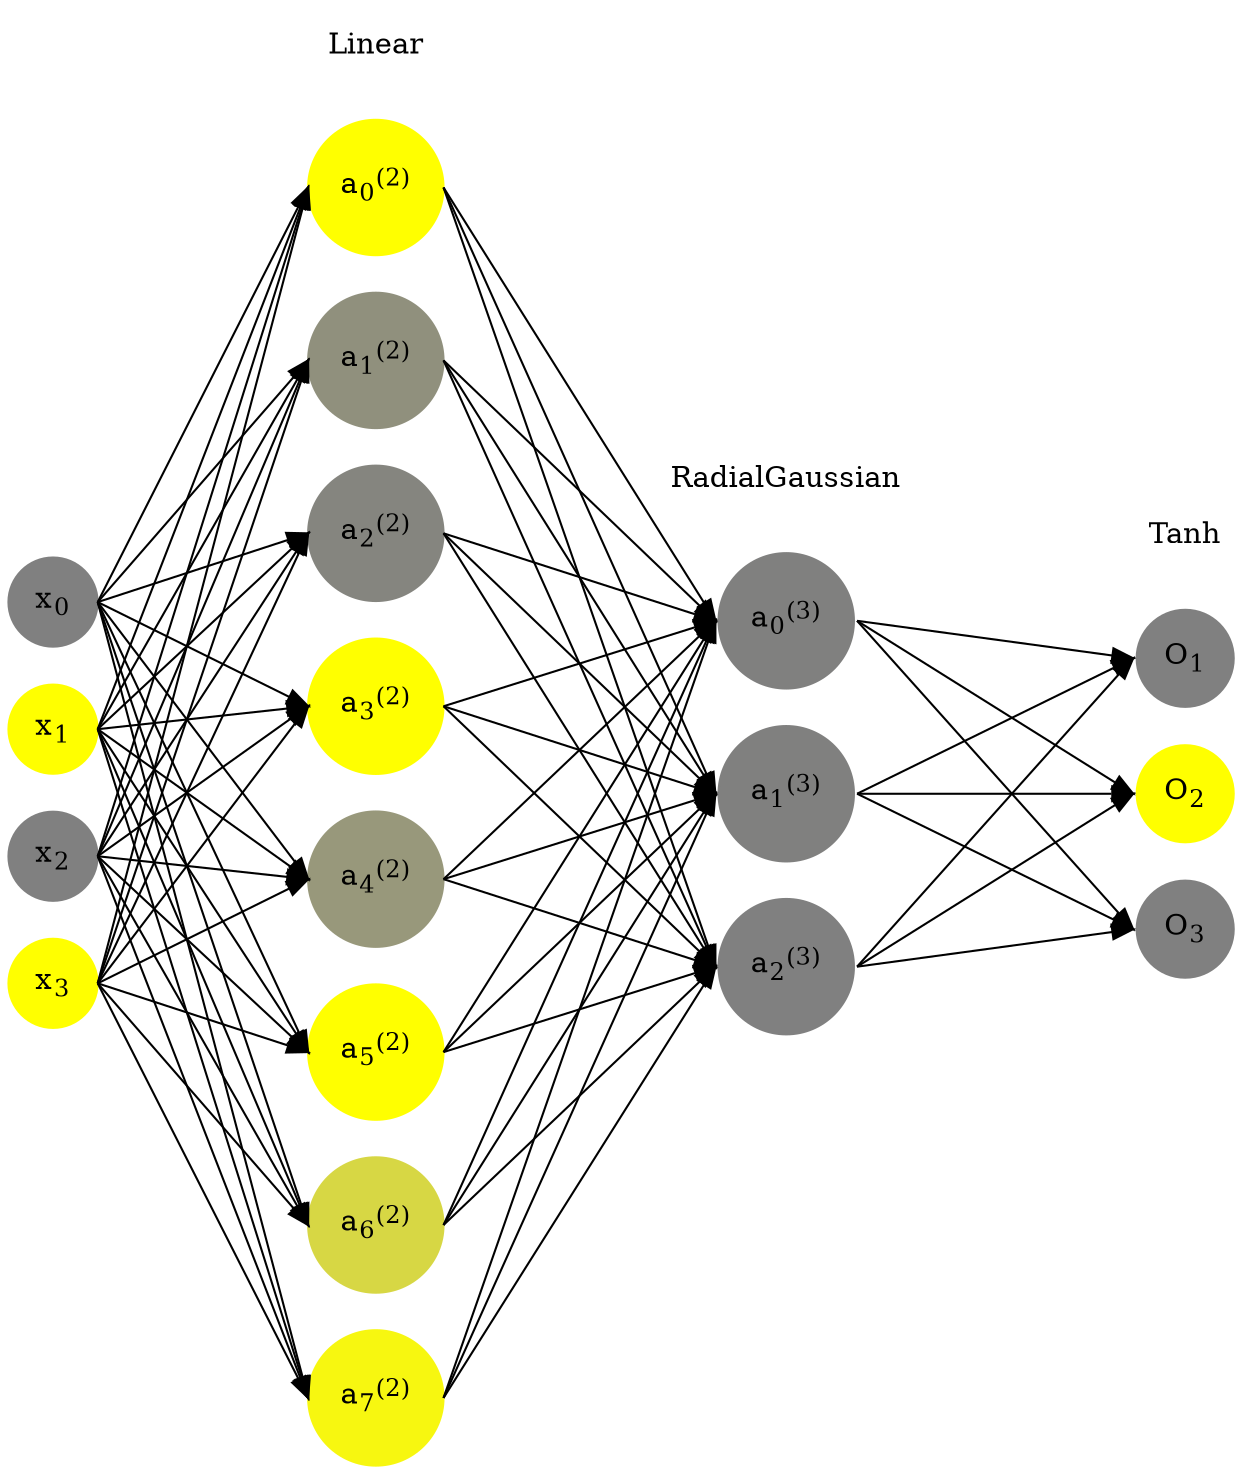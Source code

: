 digraph G {
	rankdir = LR;
	splines=false;
	edge[style=invis];
	ranksep= 1.4;
	{
	node [shape=circle, color="0.1667, 0.0, 0.5", style=filled, fillcolor="0.1667, 0.0, 0.5"];
	x0 [label=<x<sub>0</sub>>];
	}
	{
	node [shape=circle, color="0.1667, 1.0, 1.0", style=filled, fillcolor="0.1667, 1.0, 1.0"];
	x1 [label=<x<sub>1</sub>>];
	}
	{
	node [shape=circle, color="0.1667, 0.0, 0.5", style=filled, fillcolor="0.1667, 0.0, 0.5"];
	x2 [label=<x<sub>2</sub>>];
	}
	{
	node [shape=circle, color="0.1667, 1.0, 1.0", style=filled, fillcolor="0.1667, 1.0, 1.0"];
	x3 [label=<x<sub>3</sub>>];
	}
	{
	node [shape=circle, color="0.1667, 1.956345, 1.478172", style=filled, fillcolor="0.1667, 1.956345, 1.478172"];
	a02 [label=<a<sub>0</sub><sup>(2)</sup>>];
	}
	{
	node [shape=circle, color="0.1667, 0.125170, 0.562585", style=filled, fillcolor="0.1667, 0.125170, 0.562585"];
	a12 [label=<a<sub>1</sub><sup>(2)</sup>>];
	}
	{
	node [shape=circle, color="0.1667, 0.042349, 0.521175", style=filled, fillcolor="0.1667, 0.042349, 0.521175"];
	a22 [label=<a<sub>2</sub><sup>(2)</sup>>];
	}
	{
	node [shape=circle, color="0.1667, 3.025111, 2.012556", style=filled, fillcolor="0.1667, 3.025111, 2.012556"];
	a32 [label=<a<sub>3</sub><sup>(2)</sup>>];
	}
	{
	node [shape=circle, color="0.1667, 0.195020, 0.597510", style=filled, fillcolor="0.1667, 0.195020, 0.597510"];
	a42 [label=<a<sub>4</sub><sup>(2)</sup>>];
	}
	{
	node [shape=circle, color="0.1667, 1.483556, 1.241778", style=filled, fillcolor="0.1667, 1.483556, 1.241778"];
	a52 [label=<a<sub>5</sub><sup>(2)</sup>>];
	}
	{
	node [shape=circle, color="0.1667, 0.682333, 0.841166", style=filled, fillcolor="0.1667, 0.682333, 0.841166"];
	a62 [label=<a<sub>6</sub><sup>(2)</sup>>];
	}
	{
	node [shape=circle, color="0.1667, 0.934268, 0.967134", style=filled, fillcolor="0.1667, 0.934268, 0.967134"];
	a72 [label=<a<sub>7</sub><sup>(2)</sup>>];
	}
	{
	node [shape=circle, color="0.1667, 0.000061, 0.500030", style=filled, fillcolor="0.1667, 0.000061, 0.500030"];
	a03 [label=<a<sub>0</sub><sup>(3)</sup>>];
	}
	{
	node [shape=circle, color="0.1667, 0.001386, 0.500693", style=filled, fillcolor="0.1667, 0.001386, 0.500693"];
	a13 [label=<a<sub>1</sub><sup>(3)</sup>>];
	}
	{
	node [shape=circle, color="0.1667, 0.000081, 0.500041", style=filled, fillcolor="0.1667, 0.000081, 0.500041"];
	a23 [label=<a<sub>2</sub><sup>(3)</sup>>];
	}
	{
	node [shape=circle, color="0.1667, 0.0, 0.5", style=filled, fillcolor="0.1667, 0.0, 0.5"];
	O1 [label=<O<sub>1</sub>>];
	}
	{
	node [shape=circle, color="0.1667, 1.0, 1.0", style=filled, fillcolor="0.1667, 1.0, 1.0"];
	O2 [label=<O<sub>2</sub>>];
	}
	{
	node [shape=circle, color="0.1667, 0.0, 0.5", style=filled, fillcolor="0.1667, 0.0, 0.5"];
	O3 [label=<O<sub>3</sub>>];
	}
	{
	rank=same;
	x0->x1->x2->x3;
	}
	{
	rank=same;
	a02->a12->a22->a32->a42->a52->a62->a72;
	}
	{
	rank=same;
	a03->a13->a23;
	}
	{
	rank=same;
	O1->O2->O3;
	}
	l1 [shape=plaintext,label="Linear"];
	l1->a02;
	{rank=same; l1;a02};
	l2 [shape=plaintext,label="RadialGaussian"];
	l2->a03;
	{rank=same; l2;a03};
	l3 [shape=plaintext,label="Tanh"];
	l3->O1;
	{rank=same; l3;O1};
edge[style=solid, tailport=e, headport=w];
	{x0;x1;x2;x3} -> {a02;a12;a22;a32;a42;a52;a62;a72};
	{a02;a12;a22;a32;a42;a52;a62;a72} -> {a03;a13;a23};
	{a03;a13;a23} -> {O1,O2,O3};
}